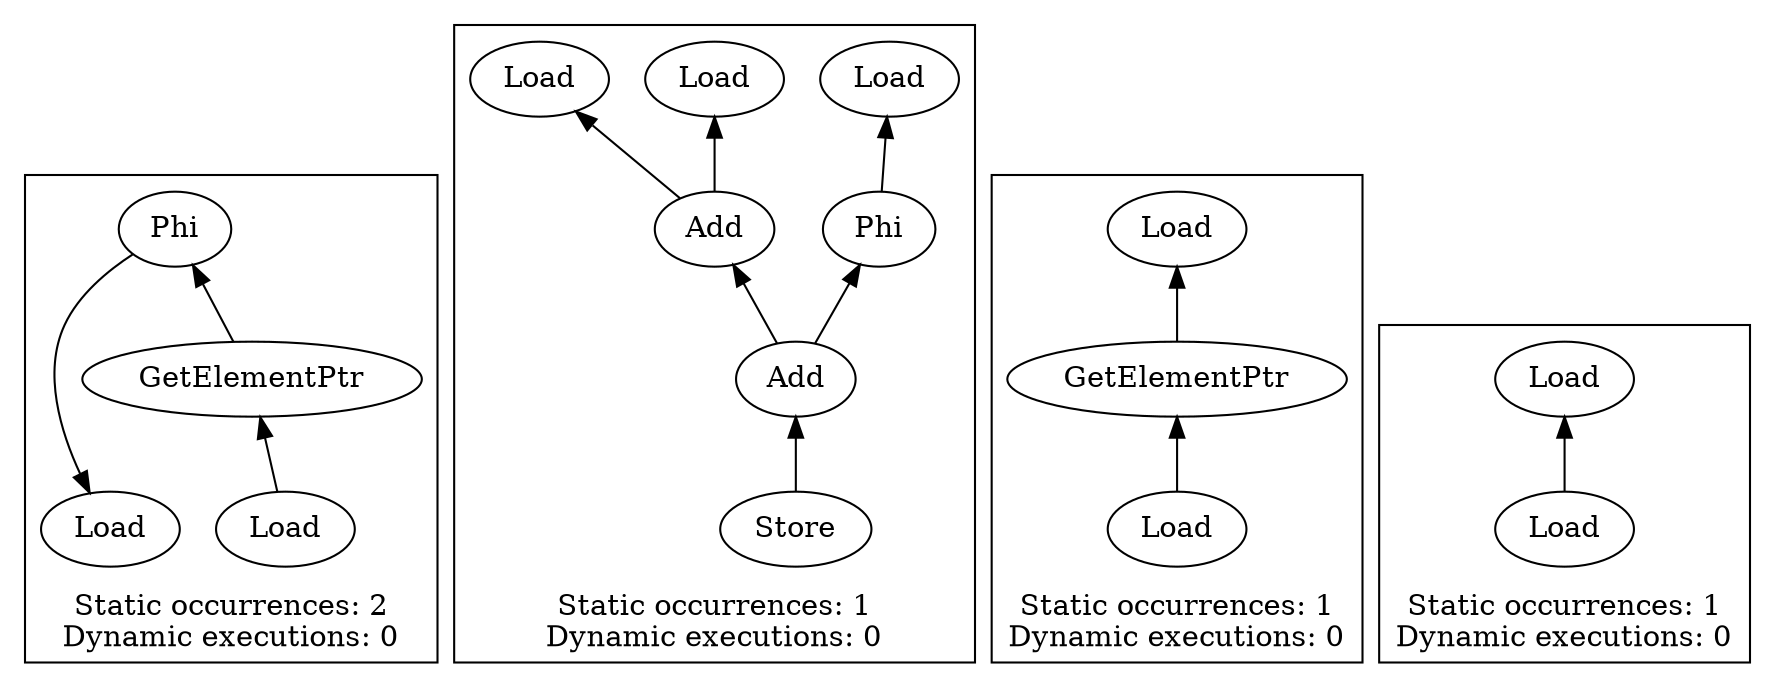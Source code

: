 strict digraph {
rankdir=BT
subgraph {
"0_6" [label="GetElementPtr"]
"0_5" [label="Phi"]
"0_6" -> "0_5"
{
rank=min
"0_7" [label="Load"]
}
"0_7" -> "0_6"
{
rank=min
"0_15" [label="Load"]
}
"0_5" -> "0_15"
cluster=true
label="Static occurrences: 2\nDynamic executions: 0"
}
subgraph {
"1_12" [label="Add"]
"1_11" [label="Add"]
"1_12" -> "1_11"
"1_8" [label="Load"]
"1_11" -> "1_8"
"1_10" [label="Load"]
"1_11" -> "1_10"
"1_4" [label="Phi"]
"1_12" -> "1_4"
"1_2" [label="Load"]
"1_4" -> "1_2"
{
rank=min
"1_13" [label="Store"]
}
"1_13" -> "1_12"
cluster=true
label="Static occurrences: 1\nDynamic executions: 0"
}
subgraph {
"2_9" [label="GetElementPtr"]
"2_7" [label="Load"]
"2_9" -> "2_7"
{
rank=min
"2_10" [label="Load"]
}
"2_10" -> "2_9"
cluster=true
label="Static occurrences: 1\nDynamic executions: 0"
}
subgraph {
{
rank=min
"3_8" [label="Load"]
}
"3_7" [label="Load"]
"3_8" -> "3_7"
cluster=true
label="Static occurrences: 1\nDynamic executions: 0"
}
}
